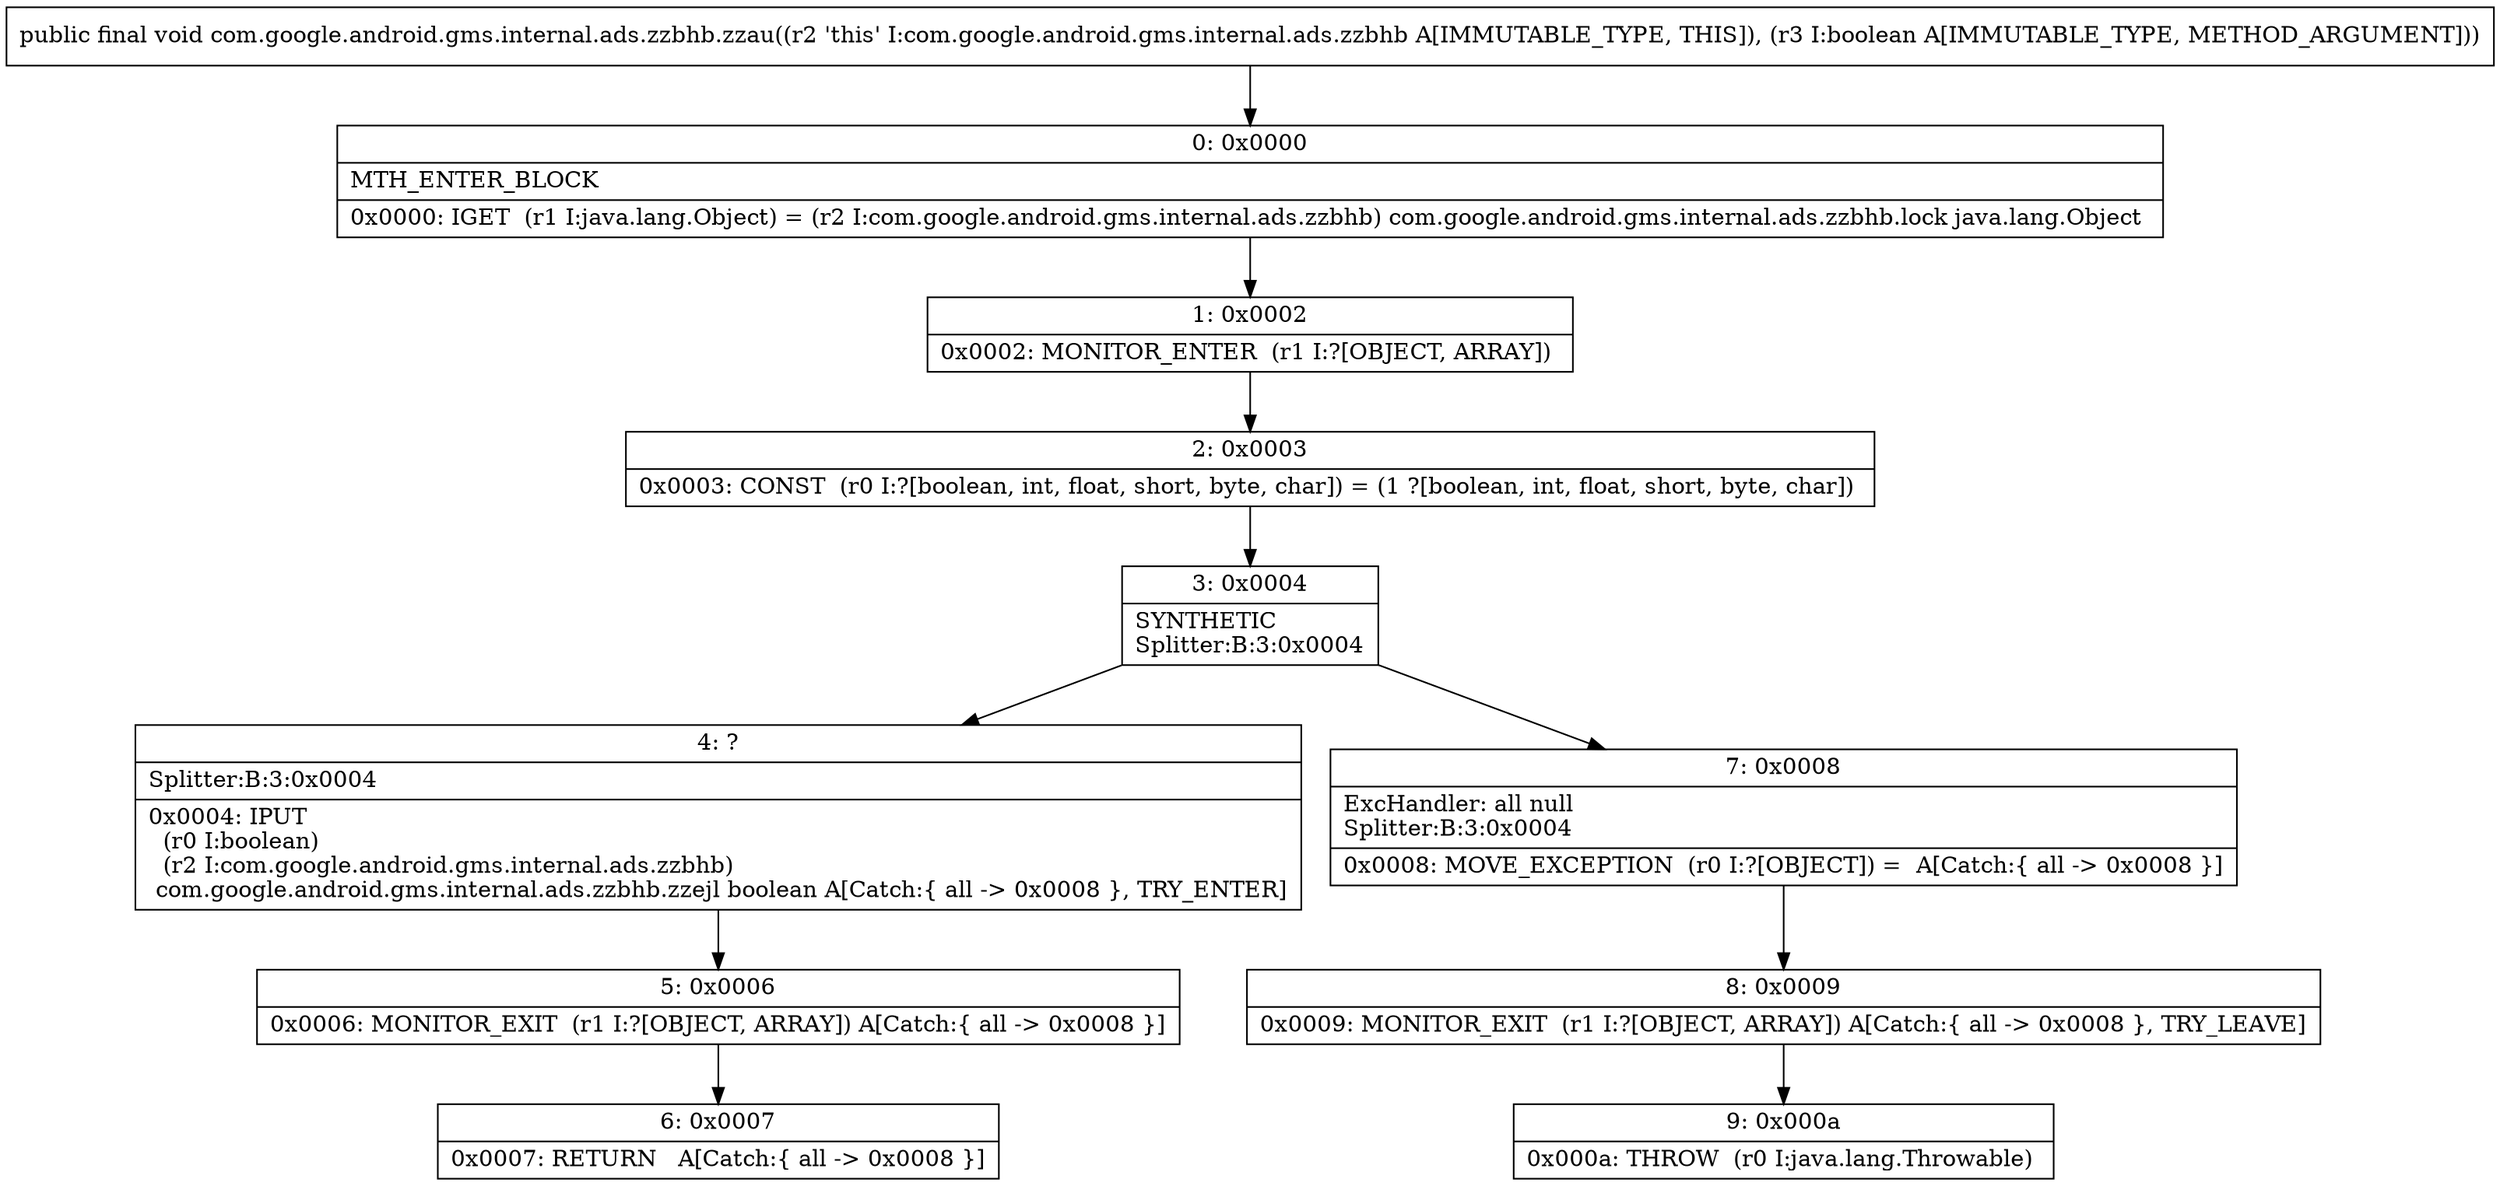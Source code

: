 digraph "CFG forcom.google.android.gms.internal.ads.zzbhb.zzau(Z)V" {
Node_0 [shape=record,label="{0\:\ 0x0000|MTH_ENTER_BLOCK\l|0x0000: IGET  (r1 I:java.lang.Object) = (r2 I:com.google.android.gms.internal.ads.zzbhb) com.google.android.gms.internal.ads.zzbhb.lock java.lang.Object \l}"];
Node_1 [shape=record,label="{1\:\ 0x0002|0x0002: MONITOR_ENTER  (r1 I:?[OBJECT, ARRAY]) \l}"];
Node_2 [shape=record,label="{2\:\ 0x0003|0x0003: CONST  (r0 I:?[boolean, int, float, short, byte, char]) = (1 ?[boolean, int, float, short, byte, char]) \l}"];
Node_3 [shape=record,label="{3\:\ 0x0004|SYNTHETIC\lSplitter:B:3:0x0004\l}"];
Node_4 [shape=record,label="{4\:\ ?|Splitter:B:3:0x0004\l|0x0004: IPUT  \l  (r0 I:boolean)\l  (r2 I:com.google.android.gms.internal.ads.zzbhb)\l com.google.android.gms.internal.ads.zzbhb.zzejl boolean A[Catch:\{ all \-\> 0x0008 \}, TRY_ENTER]\l}"];
Node_5 [shape=record,label="{5\:\ 0x0006|0x0006: MONITOR_EXIT  (r1 I:?[OBJECT, ARRAY]) A[Catch:\{ all \-\> 0x0008 \}]\l}"];
Node_6 [shape=record,label="{6\:\ 0x0007|0x0007: RETURN   A[Catch:\{ all \-\> 0x0008 \}]\l}"];
Node_7 [shape=record,label="{7\:\ 0x0008|ExcHandler: all null\lSplitter:B:3:0x0004\l|0x0008: MOVE_EXCEPTION  (r0 I:?[OBJECT]) =  A[Catch:\{ all \-\> 0x0008 \}]\l}"];
Node_8 [shape=record,label="{8\:\ 0x0009|0x0009: MONITOR_EXIT  (r1 I:?[OBJECT, ARRAY]) A[Catch:\{ all \-\> 0x0008 \}, TRY_LEAVE]\l}"];
Node_9 [shape=record,label="{9\:\ 0x000a|0x000a: THROW  (r0 I:java.lang.Throwable) \l}"];
MethodNode[shape=record,label="{public final void com.google.android.gms.internal.ads.zzbhb.zzau((r2 'this' I:com.google.android.gms.internal.ads.zzbhb A[IMMUTABLE_TYPE, THIS]), (r3 I:boolean A[IMMUTABLE_TYPE, METHOD_ARGUMENT])) }"];
MethodNode -> Node_0;
Node_0 -> Node_1;
Node_1 -> Node_2;
Node_2 -> Node_3;
Node_3 -> Node_4;
Node_3 -> Node_7;
Node_4 -> Node_5;
Node_5 -> Node_6;
Node_7 -> Node_8;
Node_8 -> Node_9;
}

